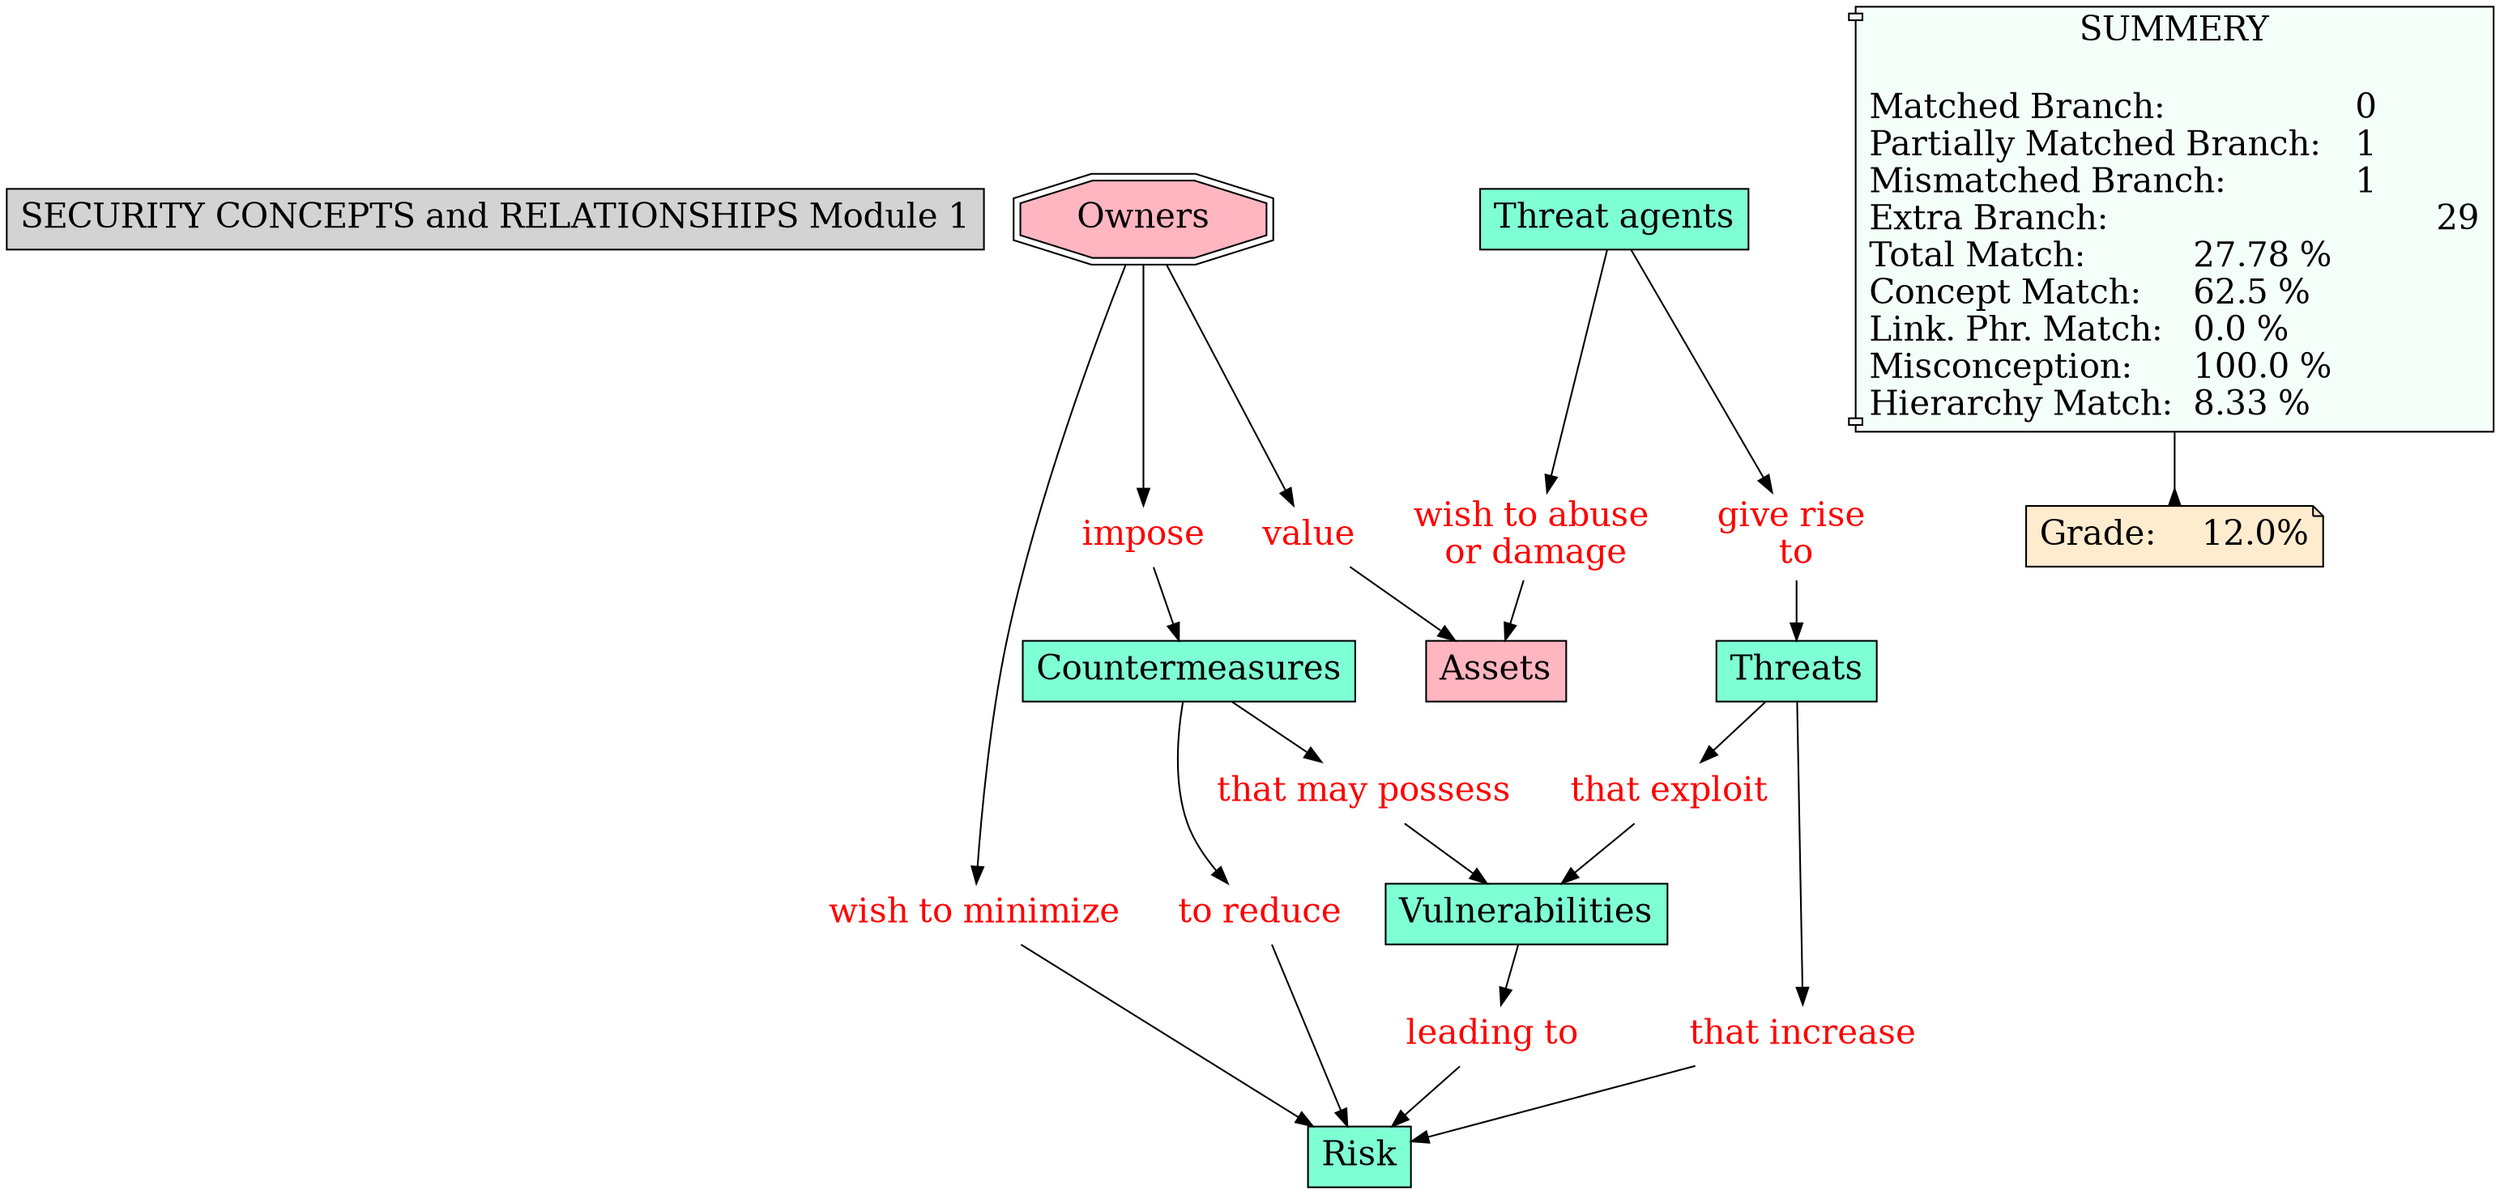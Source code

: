 // The Round Table
digraph {
	"1S2NC59LY-RJ88MP-929" [label="SECURITY CONCEPTS and RELATIONSHIPS Module 1" Gsplines=true fontsize=20 shape=rect style=filled]
	"1S2NC59LY-21WYX8Y-92Q" [label=Vulnerabilities Gsplines=true fontsize=20 shape=rect style=filled]
	"1S2NC59LY-1Q3F83J-92M" [label=Countermeasures Gsplines=true fontsize=20 shape=rect style=filled]
	"1S2NC59LY-6BFR1K-930" [label=Threats Gsplines=true fontsize=20 shape=rect style=filled]
	"1S2NC59LY-VXC8JG-92T" [label="Threat agents" Gsplines=true fontsize=20 shape=rect style=filled]
	"1S2NC59LY-VXC8JG-92T" [label="Threat agents
" Gsplines=true fillcolor=aquamarine fontsize=20 shape=rect style=filled]
	"1S2NFLK5Y-3CXD9K-F30" [label="wish to abuse 
or damage" Gsplines=true fontcolor=red fontsize=20 shape=none]
	"1S2NC59LY-VXC8JG-92T" -> "1S2NFLK5Y-3CXD9K-F30" [constraint=true]
	"1S2NC59LY-1Z13J0-92F" [label=Owners Gsplines=true fillcolor="#FFB6C1" fontsize=20 shape=doubleoctagon style=filled]
	"1S2NC59LZ-S1VN86-94B" [label="wish to minimize
" Gsplines=true fontcolor=red fontsize=20 shape=none]
	"1S2NC59LY-1Z13J0-92F" -> "1S2NC59LZ-S1VN86-94B" [constraint=true]
	"1S2NC59LY-1Z13J0-92F" [label=Owners Gsplines=true fillcolor="#FFB6C1" fontsize=20 shape=doubleoctagon style=filled]
	"1S2NC59LZ-28XB5ZW-93W" [label=value Gsplines=true fontcolor=red fontsize=20 shape=none]
	"1S2NC59LY-1Z13J0-92F" -> "1S2NC59LZ-28XB5ZW-93W" [constraint=true]
	"1S2NC59LZ-1BMQRL6-95P" [label="leading to
" Gsplines=true fontcolor=red fontsize=20 shape=none]
	"1S2NC59LY-22X8GJF-92J" [label=Risk Gsplines=true fillcolor=aquamarine fontsize=20 shape=rect style=filled]
	"1S2NC59LZ-1BMQRL6-95P" -> "1S2NC59LY-22X8GJF-92J" [constraint=true]
	"1S2NC59LY-VXC8JG-92T" [label="Threat agents
" Gsplines=true fillcolor=aquamarine fontsize=20 shape=rect style=filled]
	"1S2NC59LZ-1F5YP7B-964" [label="give rise 
to" Gsplines=true fontcolor=red fontsize=20 shape=none]
	"1S2NC59LY-VXC8JG-92T" -> "1S2NC59LZ-1F5YP7B-964" [constraint=true]
	"1S2NC59LZ-Y21DBX-971" [label="that increase
" Gsplines=true fontcolor=red fontsize=20 shape=none]
	"1S2NC59LY-22X8GJF-92J" [label=Risk Gsplines=true fillcolor=aquamarine fontsize=20 shape=rect style=filled]
	"1S2NC59LZ-Y21DBX-971" -> "1S2NC59LY-22X8GJF-92J" [constraint=true]
	"1S2NC59LZ-1562LTZ-94S" [label="to reduce" Gsplines=true fontcolor=red fontsize=20 shape=none]
	"1S2NC59LY-22X8GJF-92J" [label=Risk Gsplines=true fillcolor=aquamarine fontsize=20 shape=rect style=filled]
	"1S2NC59LZ-1562LTZ-94S" -> "1S2NC59LY-22X8GJF-92J" [constraint=true]
	"1S2NFLK5Y-3CXD9K-F30" [label="wish to abuse 
or damage" Gsplines=true fontcolor=red fontsize=20 shape=none]
	"1S2NC59LY-PQV4N5-92X" [label=Assets Gsplines=true fillcolor="#FFB6C1" fontsize=20 shape=rect style=filled]
	"1S2NFLK5Y-3CXD9K-F30" -> "1S2NC59LY-PQV4N5-92X" [constraint=true]
	"1S2NC59LZ-1F5YP7B-964" [label="give rise 
to" Gsplines=true fontcolor=red fontsize=20 shape=none]
	"1S2NC59LY-6BFR1K-930" [label=Threats Gsplines=true fillcolor=aquamarine fontsize=20 shape=rect style=filled]
	"1S2NC59LZ-1F5YP7B-964" -> "1S2NC59LY-6BFR1K-930" [constraint=true]
	"1S2NC59LY-6BFR1K-930" [label=Threats Gsplines=true fillcolor=aquamarine fontsize=20 shape=rect style=filled]
	"1S2NC59LZ-NDDN50-97H" [label="that exploit
" Gsplines=true fontcolor=red fontsize=20 shape=none]
	"1S2NC59LY-6BFR1K-930" -> "1S2NC59LZ-NDDN50-97H" [constraint=true]
	"1S2NC59LY-1Q3F83J-92M" [label=Countermeasures Gsplines=true fillcolor=aquamarine fontsize=20 shape=rect style=filled]
	"1S2NC59LZ-1562LTZ-94S" [label="to reduce" Gsplines=true fontcolor=red fontsize=20 shape=none]
	"1S2NC59LY-1Q3F83J-92M" -> "1S2NC59LZ-1562LTZ-94S" [constraint=true]
	"1S2NC59LZ-28XB5ZW-93W" [label=value Gsplines=true fontcolor=red fontsize=20 shape=none]
	"1S2NC59LY-PQV4N5-92X" [label=Assets Gsplines=true fillcolor="#FFB6C1" fontsize=20 shape=rect style=filled]
	"1S2NC59LZ-28XB5ZW-93W" -> "1S2NC59LY-PQV4N5-92X" [constraint=true]
	"1S2NC59LY-1Z13J0-92F" [label=Owners Gsplines=true fillcolor="#FFB6C1" fontsize=20 shape=doubleoctagon style=filled]
	"1S2NC59LY-J8Q3RN-93B" [label=impose Gsplines=true fontcolor=red fontsize=20 shape=none]
	"1S2NC59LY-1Z13J0-92F" -> "1S2NC59LY-J8Q3RN-93B" [constraint=true]
	"1S2NC59LZ-XL0H3M-957" [label="that may possess
" Gsplines=true fontcolor=red fontsize=20 shape=none]
	"1S2NC59LY-21WYX8Y-92Q" [label=Vulnerabilities Gsplines=true fillcolor=aquamarine fontsize=20 shape=rect style=filled]
	"1S2NC59LZ-XL0H3M-957" -> "1S2NC59LY-21WYX8Y-92Q" [constraint=true]
	"1S2NC59LY-1Q3F83J-92M" [label=Countermeasures Gsplines=true fillcolor=aquamarine fontsize=20 shape=rect style=filled]
	"1S2NC59LZ-XL0H3M-957" [label="that may possess
" Gsplines=true fontcolor=red fontsize=20 shape=none]
	"1S2NC59LY-1Q3F83J-92M" -> "1S2NC59LZ-XL0H3M-957" [constraint=true]
	"1S2NC59LZ-NDDN50-97H" [label="that exploit
" Gsplines=true fontcolor=red fontsize=20 shape=none]
	"1S2NC59LY-21WYX8Y-92Q" [label=Vulnerabilities Gsplines=true fillcolor=aquamarine fontsize=20 shape=rect style=filled]
	"1S2NC59LZ-NDDN50-97H" -> "1S2NC59LY-21WYX8Y-92Q" [constraint=true]
	"1S2NC59LZ-S1VN86-94B" [label="wish to minimize
" Gsplines=true fontcolor=red fontsize=20 shape=none]
	"1S2NC59LY-22X8GJF-92J" [label=Risk Gsplines=true fillcolor=aquamarine fontsize=20 shape=rect style=filled]
	"1S2NC59LZ-S1VN86-94B" -> "1S2NC59LY-22X8GJF-92J" [constraint=true]
	"1S2NC59LY-21WYX8Y-92Q" [label=Vulnerabilities Gsplines=true fillcolor=aquamarine fontsize=20 shape=rect style=filled]
	"1S2NC59LZ-1BMQRL6-95P" [label="leading to
" Gsplines=true fontcolor=red fontsize=20 shape=none]
	"1S2NC59LY-21WYX8Y-92Q" -> "1S2NC59LZ-1BMQRL6-95P" [constraint=true]
	"1S2NC59LY-6BFR1K-930" [label=Threats Gsplines=true fillcolor=aquamarine fontsize=20 shape=rect style=filled]
	"1S2NC59LZ-Y21DBX-971" [label="that increase
" Gsplines=true fontcolor=red fontsize=20 shape=none]
	"1S2NC59LY-6BFR1K-930" -> "1S2NC59LZ-Y21DBX-971" [constraint=true]
	"1S2NC59LY-J8Q3RN-93B" [label=impose Gsplines=true fontcolor=red fontsize=20 shape=none]
	"1S2NC59LY-1Q3F83J-92M" [label=Countermeasures Gsplines=true fillcolor=aquamarine fontsize=20 shape=rect style=filled]
	"1S2NC59LY-J8Q3RN-93B" -> "1S2NC59LY-1Q3F83J-92M" [constraint=true]
	Stat [label="SUMMERY

Matched Branch:			0\lPartially Matched Branch:	1\lMismatched Branch:		1\lExtra Branch:				29\lTotal Match:		27.78 %\lConcept Match:	62.5 %\lLink. Phr. Match:	0.0 %\lMisconception:	100.0 %\lHierarchy Match:	8.33 %\l" Gsplines=true fillcolor="#F5FFFA" fontsize=20 shape=component style=filled]
	Grade [label="Grade:	12.0%" Gsplines=true fillcolor="#FFEBCD" fontsize=20 shape=note style=filled]
	Stat -> Grade [arrowhead=inv color=black constraint=true]
}
